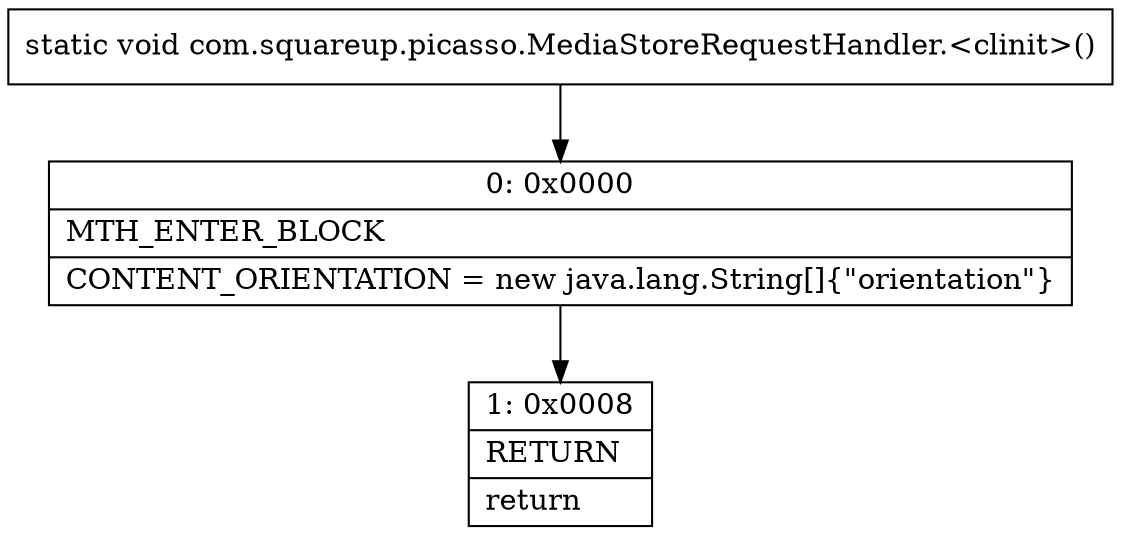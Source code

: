 digraph "CFG forcom.squareup.picasso.MediaStoreRequestHandler.\<clinit\>()V" {
Node_0 [shape=record,label="{0\:\ 0x0000|MTH_ENTER_BLOCK\l|CONTENT_ORIENTATION = new java.lang.String[]\{\"orientation\"\}\l}"];
Node_1 [shape=record,label="{1\:\ 0x0008|RETURN\l|return\l}"];
MethodNode[shape=record,label="{static void com.squareup.picasso.MediaStoreRequestHandler.\<clinit\>() }"];
MethodNode -> Node_0;
Node_0 -> Node_1;
}

